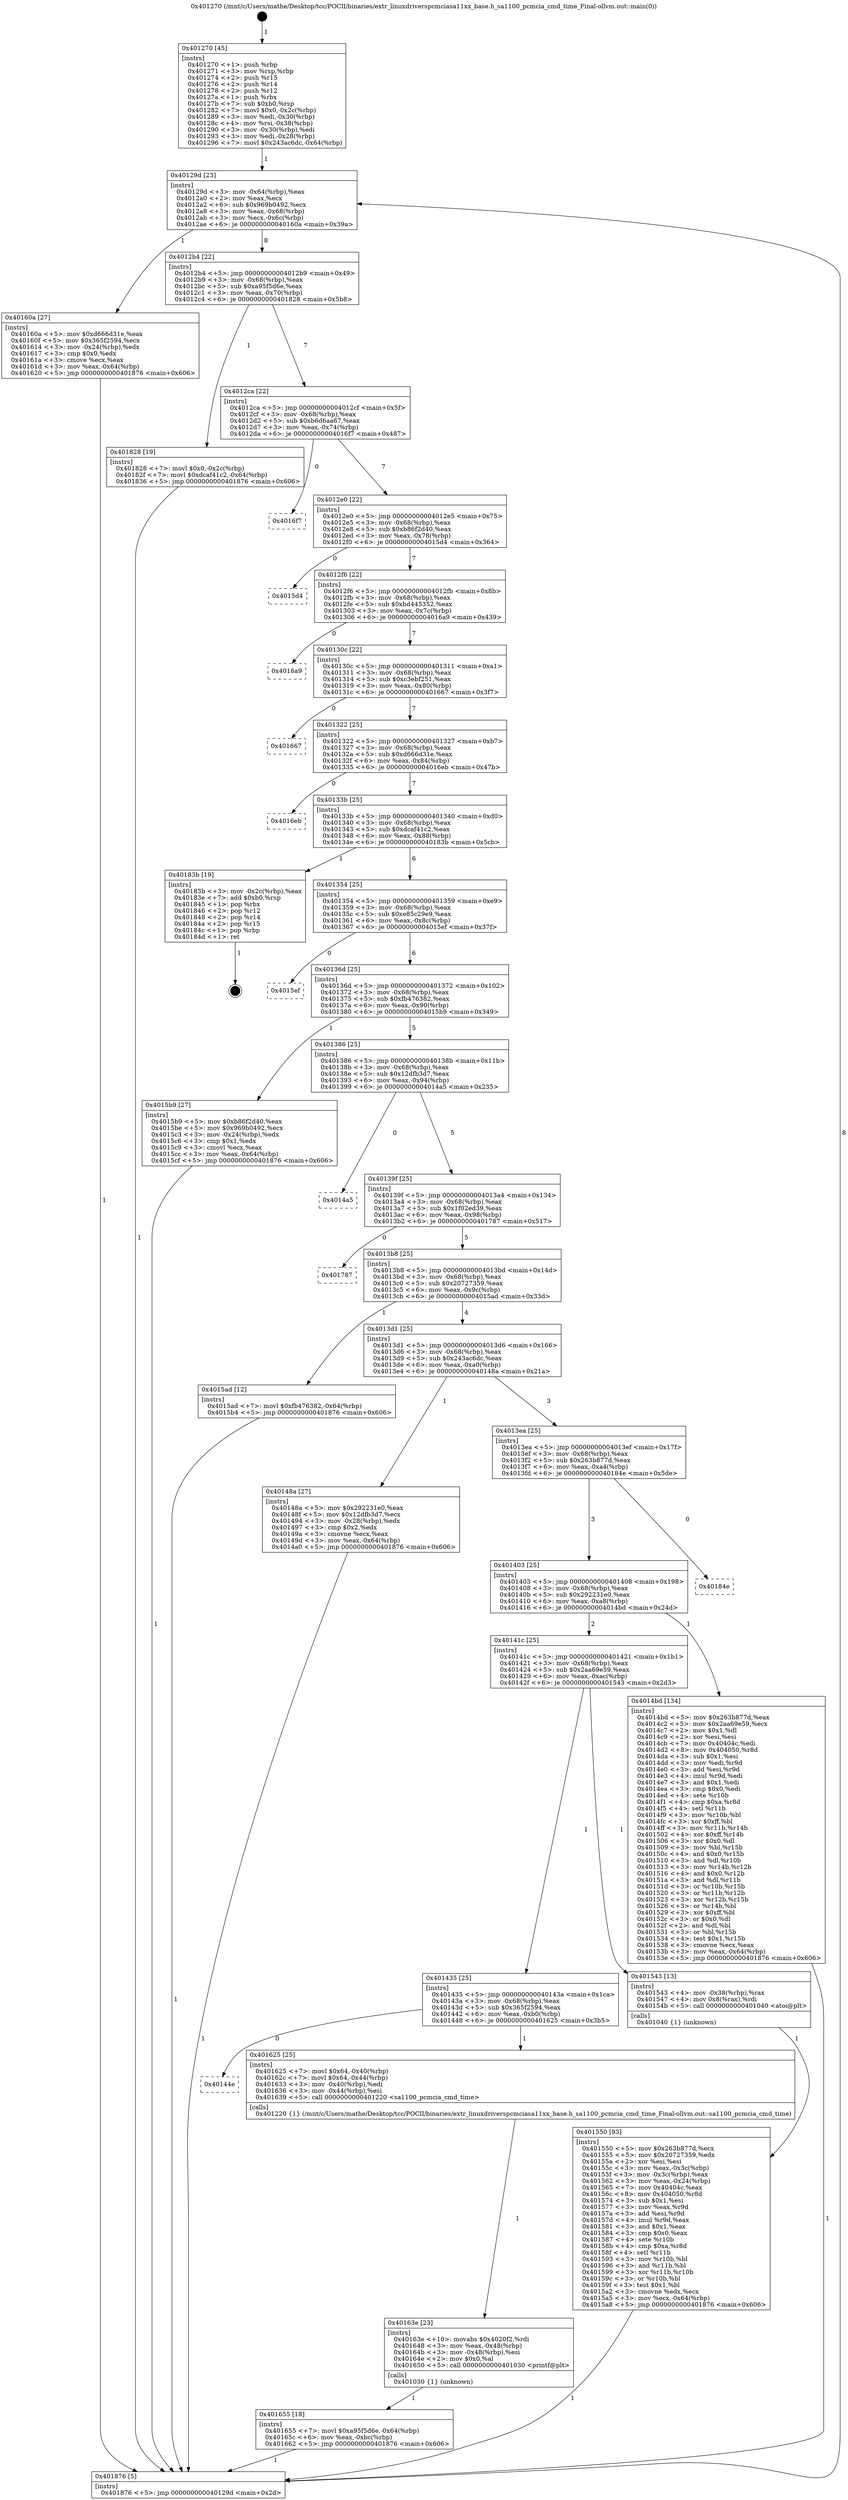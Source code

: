 digraph "0x401270" {
  label = "0x401270 (/mnt/c/Users/mathe/Desktop/tcc/POCII/binaries/extr_linuxdriverspcmciasa11xx_base.h_sa1100_pcmcia_cmd_time_Final-ollvm.out::main(0))"
  labelloc = "t"
  node[shape=record]

  Entry [label="",width=0.3,height=0.3,shape=circle,fillcolor=black,style=filled]
  "0x40129d" [label="{
     0x40129d [23]\l
     | [instrs]\l
     &nbsp;&nbsp;0x40129d \<+3\>: mov -0x64(%rbp),%eax\l
     &nbsp;&nbsp;0x4012a0 \<+2\>: mov %eax,%ecx\l
     &nbsp;&nbsp;0x4012a2 \<+6\>: sub $0x969b0492,%ecx\l
     &nbsp;&nbsp;0x4012a8 \<+3\>: mov %eax,-0x68(%rbp)\l
     &nbsp;&nbsp;0x4012ab \<+3\>: mov %ecx,-0x6c(%rbp)\l
     &nbsp;&nbsp;0x4012ae \<+6\>: je 000000000040160a \<main+0x39a\>\l
  }"]
  "0x40160a" [label="{
     0x40160a [27]\l
     | [instrs]\l
     &nbsp;&nbsp;0x40160a \<+5\>: mov $0xd666d31e,%eax\l
     &nbsp;&nbsp;0x40160f \<+5\>: mov $0x365f2594,%ecx\l
     &nbsp;&nbsp;0x401614 \<+3\>: mov -0x24(%rbp),%edx\l
     &nbsp;&nbsp;0x401617 \<+3\>: cmp $0x0,%edx\l
     &nbsp;&nbsp;0x40161a \<+3\>: cmove %ecx,%eax\l
     &nbsp;&nbsp;0x40161d \<+3\>: mov %eax,-0x64(%rbp)\l
     &nbsp;&nbsp;0x401620 \<+5\>: jmp 0000000000401876 \<main+0x606\>\l
  }"]
  "0x4012b4" [label="{
     0x4012b4 [22]\l
     | [instrs]\l
     &nbsp;&nbsp;0x4012b4 \<+5\>: jmp 00000000004012b9 \<main+0x49\>\l
     &nbsp;&nbsp;0x4012b9 \<+3\>: mov -0x68(%rbp),%eax\l
     &nbsp;&nbsp;0x4012bc \<+5\>: sub $0xa95f5d6e,%eax\l
     &nbsp;&nbsp;0x4012c1 \<+3\>: mov %eax,-0x70(%rbp)\l
     &nbsp;&nbsp;0x4012c4 \<+6\>: je 0000000000401828 \<main+0x5b8\>\l
  }"]
  Exit [label="",width=0.3,height=0.3,shape=circle,fillcolor=black,style=filled,peripheries=2]
  "0x401828" [label="{
     0x401828 [19]\l
     | [instrs]\l
     &nbsp;&nbsp;0x401828 \<+7\>: movl $0x0,-0x2c(%rbp)\l
     &nbsp;&nbsp;0x40182f \<+7\>: movl $0xdcaf41c2,-0x64(%rbp)\l
     &nbsp;&nbsp;0x401836 \<+5\>: jmp 0000000000401876 \<main+0x606\>\l
  }"]
  "0x4012ca" [label="{
     0x4012ca [22]\l
     | [instrs]\l
     &nbsp;&nbsp;0x4012ca \<+5\>: jmp 00000000004012cf \<main+0x5f\>\l
     &nbsp;&nbsp;0x4012cf \<+3\>: mov -0x68(%rbp),%eax\l
     &nbsp;&nbsp;0x4012d2 \<+5\>: sub $0xb6d6aa67,%eax\l
     &nbsp;&nbsp;0x4012d7 \<+3\>: mov %eax,-0x74(%rbp)\l
     &nbsp;&nbsp;0x4012da \<+6\>: je 00000000004016f7 \<main+0x487\>\l
  }"]
  "0x401655" [label="{
     0x401655 [18]\l
     | [instrs]\l
     &nbsp;&nbsp;0x401655 \<+7\>: movl $0xa95f5d6e,-0x64(%rbp)\l
     &nbsp;&nbsp;0x40165c \<+6\>: mov %eax,-0xbc(%rbp)\l
     &nbsp;&nbsp;0x401662 \<+5\>: jmp 0000000000401876 \<main+0x606\>\l
  }"]
  "0x4016f7" [label="{
     0x4016f7\l
  }", style=dashed]
  "0x4012e0" [label="{
     0x4012e0 [22]\l
     | [instrs]\l
     &nbsp;&nbsp;0x4012e0 \<+5\>: jmp 00000000004012e5 \<main+0x75\>\l
     &nbsp;&nbsp;0x4012e5 \<+3\>: mov -0x68(%rbp),%eax\l
     &nbsp;&nbsp;0x4012e8 \<+5\>: sub $0xb86f2d40,%eax\l
     &nbsp;&nbsp;0x4012ed \<+3\>: mov %eax,-0x78(%rbp)\l
     &nbsp;&nbsp;0x4012f0 \<+6\>: je 00000000004015d4 \<main+0x364\>\l
  }"]
  "0x40163e" [label="{
     0x40163e [23]\l
     | [instrs]\l
     &nbsp;&nbsp;0x40163e \<+10\>: movabs $0x4020f2,%rdi\l
     &nbsp;&nbsp;0x401648 \<+3\>: mov %eax,-0x48(%rbp)\l
     &nbsp;&nbsp;0x40164b \<+3\>: mov -0x48(%rbp),%esi\l
     &nbsp;&nbsp;0x40164e \<+2\>: mov $0x0,%al\l
     &nbsp;&nbsp;0x401650 \<+5\>: call 0000000000401030 \<printf@plt\>\l
     | [calls]\l
     &nbsp;&nbsp;0x401030 \{1\} (unknown)\l
  }"]
  "0x4015d4" [label="{
     0x4015d4\l
  }", style=dashed]
  "0x4012f6" [label="{
     0x4012f6 [22]\l
     | [instrs]\l
     &nbsp;&nbsp;0x4012f6 \<+5\>: jmp 00000000004012fb \<main+0x8b\>\l
     &nbsp;&nbsp;0x4012fb \<+3\>: mov -0x68(%rbp),%eax\l
     &nbsp;&nbsp;0x4012fe \<+5\>: sub $0xbd445352,%eax\l
     &nbsp;&nbsp;0x401303 \<+3\>: mov %eax,-0x7c(%rbp)\l
     &nbsp;&nbsp;0x401306 \<+6\>: je 00000000004016a9 \<main+0x439\>\l
  }"]
  "0x40144e" [label="{
     0x40144e\l
  }", style=dashed]
  "0x4016a9" [label="{
     0x4016a9\l
  }", style=dashed]
  "0x40130c" [label="{
     0x40130c [22]\l
     | [instrs]\l
     &nbsp;&nbsp;0x40130c \<+5\>: jmp 0000000000401311 \<main+0xa1\>\l
     &nbsp;&nbsp;0x401311 \<+3\>: mov -0x68(%rbp),%eax\l
     &nbsp;&nbsp;0x401314 \<+5\>: sub $0xc3ebf251,%eax\l
     &nbsp;&nbsp;0x401319 \<+3\>: mov %eax,-0x80(%rbp)\l
     &nbsp;&nbsp;0x40131c \<+6\>: je 0000000000401667 \<main+0x3f7\>\l
  }"]
  "0x401625" [label="{
     0x401625 [25]\l
     | [instrs]\l
     &nbsp;&nbsp;0x401625 \<+7\>: movl $0x64,-0x40(%rbp)\l
     &nbsp;&nbsp;0x40162c \<+7\>: movl $0x64,-0x44(%rbp)\l
     &nbsp;&nbsp;0x401633 \<+3\>: mov -0x40(%rbp),%edi\l
     &nbsp;&nbsp;0x401636 \<+3\>: mov -0x44(%rbp),%esi\l
     &nbsp;&nbsp;0x401639 \<+5\>: call 0000000000401220 \<sa1100_pcmcia_cmd_time\>\l
     | [calls]\l
     &nbsp;&nbsp;0x401220 \{1\} (/mnt/c/Users/mathe/Desktop/tcc/POCII/binaries/extr_linuxdriverspcmciasa11xx_base.h_sa1100_pcmcia_cmd_time_Final-ollvm.out::sa1100_pcmcia_cmd_time)\l
  }"]
  "0x401667" [label="{
     0x401667\l
  }", style=dashed]
  "0x401322" [label="{
     0x401322 [25]\l
     | [instrs]\l
     &nbsp;&nbsp;0x401322 \<+5\>: jmp 0000000000401327 \<main+0xb7\>\l
     &nbsp;&nbsp;0x401327 \<+3\>: mov -0x68(%rbp),%eax\l
     &nbsp;&nbsp;0x40132a \<+5\>: sub $0xd666d31e,%eax\l
     &nbsp;&nbsp;0x40132f \<+6\>: mov %eax,-0x84(%rbp)\l
     &nbsp;&nbsp;0x401335 \<+6\>: je 00000000004016eb \<main+0x47b\>\l
  }"]
  "0x401550" [label="{
     0x401550 [93]\l
     | [instrs]\l
     &nbsp;&nbsp;0x401550 \<+5\>: mov $0x263b877d,%ecx\l
     &nbsp;&nbsp;0x401555 \<+5\>: mov $0x20727359,%edx\l
     &nbsp;&nbsp;0x40155a \<+2\>: xor %esi,%esi\l
     &nbsp;&nbsp;0x40155c \<+3\>: mov %eax,-0x3c(%rbp)\l
     &nbsp;&nbsp;0x40155f \<+3\>: mov -0x3c(%rbp),%eax\l
     &nbsp;&nbsp;0x401562 \<+3\>: mov %eax,-0x24(%rbp)\l
     &nbsp;&nbsp;0x401565 \<+7\>: mov 0x40404c,%eax\l
     &nbsp;&nbsp;0x40156c \<+8\>: mov 0x404050,%r8d\l
     &nbsp;&nbsp;0x401574 \<+3\>: sub $0x1,%esi\l
     &nbsp;&nbsp;0x401577 \<+3\>: mov %eax,%r9d\l
     &nbsp;&nbsp;0x40157a \<+3\>: add %esi,%r9d\l
     &nbsp;&nbsp;0x40157d \<+4\>: imul %r9d,%eax\l
     &nbsp;&nbsp;0x401581 \<+3\>: and $0x1,%eax\l
     &nbsp;&nbsp;0x401584 \<+3\>: cmp $0x0,%eax\l
     &nbsp;&nbsp;0x401587 \<+4\>: sete %r10b\l
     &nbsp;&nbsp;0x40158b \<+4\>: cmp $0xa,%r8d\l
     &nbsp;&nbsp;0x40158f \<+4\>: setl %r11b\l
     &nbsp;&nbsp;0x401593 \<+3\>: mov %r10b,%bl\l
     &nbsp;&nbsp;0x401596 \<+3\>: and %r11b,%bl\l
     &nbsp;&nbsp;0x401599 \<+3\>: xor %r11b,%r10b\l
     &nbsp;&nbsp;0x40159c \<+3\>: or %r10b,%bl\l
     &nbsp;&nbsp;0x40159f \<+3\>: test $0x1,%bl\l
     &nbsp;&nbsp;0x4015a2 \<+3\>: cmovne %edx,%ecx\l
     &nbsp;&nbsp;0x4015a5 \<+3\>: mov %ecx,-0x64(%rbp)\l
     &nbsp;&nbsp;0x4015a8 \<+5\>: jmp 0000000000401876 \<main+0x606\>\l
  }"]
  "0x4016eb" [label="{
     0x4016eb\l
  }", style=dashed]
  "0x40133b" [label="{
     0x40133b [25]\l
     | [instrs]\l
     &nbsp;&nbsp;0x40133b \<+5\>: jmp 0000000000401340 \<main+0xd0\>\l
     &nbsp;&nbsp;0x401340 \<+3\>: mov -0x68(%rbp),%eax\l
     &nbsp;&nbsp;0x401343 \<+5\>: sub $0xdcaf41c2,%eax\l
     &nbsp;&nbsp;0x401348 \<+6\>: mov %eax,-0x88(%rbp)\l
     &nbsp;&nbsp;0x40134e \<+6\>: je 000000000040183b \<main+0x5cb\>\l
  }"]
  "0x401435" [label="{
     0x401435 [25]\l
     | [instrs]\l
     &nbsp;&nbsp;0x401435 \<+5\>: jmp 000000000040143a \<main+0x1ca\>\l
     &nbsp;&nbsp;0x40143a \<+3\>: mov -0x68(%rbp),%eax\l
     &nbsp;&nbsp;0x40143d \<+5\>: sub $0x365f2594,%eax\l
     &nbsp;&nbsp;0x401442 \<+6\>: mov %eax,-0xb0(%rbp)\l
     &nbsp;&nbsp;0x401448 \<+6\>: je 0000000000401625 \<main+0x3b5\>\l
  }"]
  "0x40183b" [label="{
     0x40183b [19]\l
     | [instrs]\l
     &nbsp;&nbsp;0x40183b \<+3\>: mov -0x2c(%rbp),%eax\l
     &nbsp;&nbsp;0x40183e \<+7\>: add $0xb0,%rsp\l
     &nbsp;&nbsp;0x401845 \<+1\>: pop %rbx\l
     &nbsp;&nbsp;0x401846 \<+2\>: pop %r12\l
     &nbsp;&nbsp;0x401848 \<+2\>: pop %r14\l
     &nbsp;&nbsp;0x40184a \<+2\>: pop %r15\l
     &nbsp;&nbsp;0x40184c \<+1\>: pop %rbp\l
     &nbsp;&nbsp;0x40184d \<+1\>: ret\l
  }"]
  "0x401354" [label="{
     0x401354 [25]\l
     | [instrs]\l
     &nbsp;&nbsp;0x401354 \<+5\>: jmp 0000000000401359 \<main+0xe9\>\l
     &nbsp;&nbsp;0x401359 \<+3\>: mov -0x68(%rbp),%eax\l
     &nbsp;&nbsp;0x40135c \<+5\>: sub $0xe85c29e9,%eax\l
     &nbsp;&nbsp;0x401361 \<+6\>: mov %eax,-0x8c(%rbp)\l
     &nbsp;&nbsp;0x401367 \<+6\>: je 00000000004015ef \<main+0x37f\>\l
  }"]
  "0x401543" [label="{
     0x401543 [13]\l
     | [instrs]\l
     &nbsp;&nbsp;0x401543 \<+4\>: mov -0x38(%rbp),%rax\l
     &nbsp;&nbsp;0x401547 \<+4\>: mov 0x8(%rax),%rdi\l
     &nbsp;&nbsp;0x40154b \<+5\>: call 0000000000401040 \<atoi@plt\>\l
     | [calls]\l
     &nbsp;&nbsp;0x401040 \{1\} (unknown)\l
  }"]
  "0x4015ef" [label="{
     0x4015ef\l
  }", style=dashed]
  "0x40136d" [label="{
     0x40136d [25]\l
     | [instrs]\l
     &nbsp;&nbsp;0x40136d \<+5\>: jmp 0000000000401372 \<main+0x102\>\l
     &nbsp;&nbsp;0x401372 \<+3\>: mov -0x68(%rbp),%eax\l
     &nbsp;&nbsp;0x401375 \<+5\>: sub $0xfb476382,%eax\l
     &nbsp;&nbsp;0x40137a \<+6\>: mov %eax,-0x90(%rbp)\l
     &nbsp;&nbsp;0x401380 \<+6\>: je 00000000004015b9 \<main+0x349\>\l
  }"]
  "0x40141c" [label="{
     0x40141c [25]\l
     | [instrs]\l
     &nbsp;&nbsp;0x40141c \<+5\>: jmp 0000000000401421 \<main+0x1b1\>\l
     &nbsp;&nbsp;0x401421 \<+3\>: mov -0x68(%rbp),%eax\l
     &nbsp;&nbsp;0x401424 \<+5\>: sub $0x2aa69e59,%eax\l
     &nbsp;&nbsp;0x401429 \<+6\>: mov %eax,-0xac(%rbp)\l
     &nbsp;&nbsp;0x40142f \<+6\>: je 0000000000401543 \<main+0x2d3\>\l
  }"]
  "0x4015b9" [label="{
     0x4015b9 [27]\l
     | [instrs]\l
     &nbsp;&nbsp;0x4015b9 \<+5\>: mov $0xb86f2d40,%eax\l
     &nbsp;&nbsp;0x4015be \<+5\>: mov $0x969b0492,%ecx\l
     &nbsp;&nbsp;0x4015c3 \<+3\>: mov -0x24(%rbp),%edx\l
     &nbsp;&nbsp;0x4015c6 \<+3\>: cmp $0x1,%edx\l
     &nbsp;&nbsp;0x4015c9 \<+3\>: cmovl %ecx,%eax\l
     &nbsp;&nbsp;0x4015cc \<+3\>: mov %eax,-0x64(%rbp)\l
     &nbsp;&nbsp;0x4015cf \<+5\>: jmp 0000000000401876 \<main+0x606\>\l
  }"]
  "0x401386" [label="{
     0x401386 [25]\l
     | [instrs]\l
     &nbsp;&nbsp;0x401386 \<+5\>: jmp 000000000040138b \<main+0x11b\>\l
     &nbsp;&nbsp;0x40138b \<+3\>: mov -0x68(%rbp),%eax\l
     &nbsp;&nbsp;0x40138e \<+5\>: sub $0x12dfb3d7,%eax\l
     &nbsp;&nbsp;0x401393 \<+6\>: mov %eax,-0x94(%rbp)\l
     &nbsp;&nbsp;0x401399 \<+6\>: je 00000000004014a5 \<main+0x235\>\l
  }"]
  "0x4014bd" [label="{
     0x4014bd [134]\l
     | [instrs]\l
     &nbsp;&nbsp;0x4014bd \<+5\>: mov $0x263b877d,%eax\l
     &nbsp;&nbsp;0x4014c2 \<+5\>: mov $0x2aa69e59,%ecx\l
     &nbsp;&nbsp;0x4014c7 \<+2\>: mov $0x1,%dl\l
     &nbsp;&nbsp;0x4014c9 \<+2\>: xor %esi,%esi\l
     &nbsp;&nbsp;0x4014cb \<+7\>: mov 0x40404c,%edi\l
     &nbsp;&nbsp;0x4014d2 \<+8\>: mov 0x404050,%r8d\l
     &nbsp;&nbsp;0x4014da \<+3\>: sub $0x1,%esi\l
     &nbsp;&nbsp;0x4014dd \<+3\>: mov %edi,%r9d\l
     &nbsp;&nbsp;0x4014e0 \<+3\>: add %esi,%r9d\l
     &nbsp;&nbsp;0x4014e3 \<+4\>: imul %r9d,%edi\l
     &nbsp;&nbsp;0x4014e7 \<+3\>: and $0x1,%edi\l
     &nbsp;&nbsp;0x4014ea \<+3\>: cmp $0x0,%edi\l
     &nbsp;&nbsp;0x4014ed \<+4\>: sete %r10b\l
     &nbsp;&nbsp;0x4014f1 \<+4\>: cmp $0xa,%r8d\l
     &nbsp;&nbsp;0x4014f5 \<+4\>: setl %r11b\l
     &nbsp;&nbsp;0x4014f9 \<+3\>: mov %r10b,%bl\l
     &nbsp;&nbsp;0x4014fc \<+3\>: xor $0xff,%bl\l
     &nbsp;&nbsp;0x4014ff \<+3\>: mov %r11b,%r14b\l
     &nbsp;&nbsp;0x401502 \<+4\>: xor $0xff,%r14b\l
     &nbsp;&nbsp;0x401506 \<+3\>: xor $0x0,%dl\l
     &nbsp;&nbsp;0x401509 \<+3\>: mov %bl,%r15b\l
     &nbsp;&nbsp;0x40150c \<+4\>: and $0x0,%r15b\l
     &nbsp;&nbsp;0x401510 \<+3\>: and %dl,%r10b\l
     &nbsp;&nbsp;0x401513 \<+3\>: mov %r14b,%r12b\l
     &nbsp;&nbsp;0x401516 \<+4\>: and $0x0,%r12b\l
     &nbsp;&nbsp;0x40151a \<+3\>: and %dl,%r11b\l
     &nbsp;&nbsp;0x40151d \<+3\>: or %r10b,%r15b\l
     &nbsp;&nbsp;0x401520 \<+3\>: or %r11b,%r12b\l
     &nbsp;&nbsp;0x401523 \<+3\>: xor %r12b,%r15b\l
     &nbsp;&nbsp;0x401526 \<+3\>: or %r14b,%bl\l
     &nbsp;&nbsp;0x401529 \<+3\>: xor $0xff,%bl\l
     &nbsp;&nbsp;0x40152c \<+3\>: or $0x0,%dl\l
     &nbsp;&nbsp;0x40152f \<+2\>: and %dl,%bl\l
     &nbsp;&nbsp;0x401531 \<+3\>: or %bl,%r15b\l
     &nbsp;&nbsp;0x401534 \<+4\>: test $0x1,%r15b\l
     &nbsp;&nbsp;0x401538 \<+3\>: cmovne %ecx,%eax\l
     &nbsp;&nbsp;0x40153b \<+3\>: mov %eax,-0x64(%rbp)\l
     &nbsp;&nbsp;0x40153e \<+5\>: jmp 0000000000401876 \<main+0x606\>\l
  }"]
  "0x4014a5" [label="{
     0x4014a5\l
  }", style=dashed]
  "0x40139f" [label="{
     0x40139f [25]\l
     | [instrs]\l
     &nbsp;&nbsp;0x40139f \<+5\>: jmp 00000000004013a4 \<main+0x134\>\l
     &nbsp;&nbsp;0x4013a4 \<+3\>: mov -0x68(%rbp),%eax\l
     &nbsp;&nbsp;0x4013a7 \<+5\>: sub $0x1f02ed39,%eax\l
     &nbsp;&nbsp;0x4013ac \<+6\>: mov %eax,-0x98(%rbp)\l
     &nbsp;&nbsp;0x4013b2 \<+6\>: je 0000000000401787 \<main+0x517\>\l
  }"]
  "0x401403" [label="{
     0x401403 [25]\l
     | [instrs]\l
     &nbsp;&nbsp;0x401403 \<+5\>: jmp 0000000000401408 \<main+0x198\>\l
     &nbsp;&nbsp;0x401408 \<+3\>: mov -0x68(%rbp),%eax\l
     &nbsp;&nbsp;0x40140b \<+5\>: sub $0x292231e0,%eax\l
     &nbsp;&nbsp;0x401410 \<+6\>: mov %eax,-0xa8(%rbp)\l
     &nbsp;&nbsp;0x401416 \<+6\>: je 00000000004014bd \<main+0x24d\>\l
  }"]
  "0x401787" [label="{
     0x401787\l
  }", style=dashed]
  "0x4013b8" [label="{
     0x4013b8 [25]\l
     | [instrs]\l
     &nbsp;&nbsp;0x4013b8 \<+5\>: jmp 00000000004013bd \<main+0x14d\>\l
     &nbsp;&nbsp;0x4013bd \<+3\>: mov -0x68(%rbp),%eax\l
     &nbsp;&nbsp;0x4013c0 \<+5\>: sub $0x20727359,%eax\l
     &nbsp;&nbsp;0x4013c5 \<+6\>: mov %eax,-0x9c(%rbp)\l
     &nbsp;&nbsp;0x4013cb \<+6\>: je 00000000004015ad \<main+0x33d\>\l
  }"]
  "0x40184e" [label="{
     0x40184e\l
  }", style=dashed]
  "0x4015ad" [label="{
     0x4015ad [12]\l
     | [instrs]\l
     &nbsp;&nbsp;0x4015ad \<+7\>: movl $0xfb476382,-0x64(%rbp)\l
     &nbsp;&nbsp;0x4015b4 \<+5\>: jmp 0000000000401876 \<main+0x606\>\l
  }"]
  "0x4013d1" [label="{
     0x4013d1 [25]\l
     | [instrs]\l
     &nbsp;&nbsp;0x4013d1 \<+5\>: jmp 00000000004013d6 \<main+0x166\>\l
     &nbsp;&nbsp;0x4013d6 \<+3\>: mov -0x68(%rbp),%eax\l
     &nbsp;&nbsp;0x4013d9 \<+5\>: sub $0x243ac6dc,%eax\l
     &nbsp;&nbsp;0x4013de \<+6\>: mov %eax,-0xa0(%rbp)\l
     &nbsp;&nbsp;0x4013e4 \<+6\>: je 000000000040148a \<main+0x21a\>\l
  }"]
  "0x401270" [label="{
     0x401270 [45]\l
     | [instrs]\l
     &nbsp;&nbsp;0x401270 \<+1\>: push %rbp\l
     &nbsp;&nbsp;0x401271 \<+3\>: mov %rsp,%rbp\l
     &nbsp;&nbsp;0x401274 \<+2\>: push %r15\l
     &nbsp;&nbsp;0x401276 \<+2\>: push %r14\l
     &nbsp;&nbsp;0x401278 \<+2\>: push %r12\l
     &nbsp;&nbsp;0x40127a \<+1\>: push %rbx\l
     &nbsp;&nbsp;0x40127b \<+7\>: sub $0xb0,%rsp\l
     &nbsp;&nbsp;0x401282 \<+7\>: movl $0x0,-0x2c(%rbp)\l
     &nbsp;&nbsp;0x401289 \<+3\>: mov %edi,-0x30(%rbp)\l
     &nbsp;&nbsp;0x40128c \<+4\>: mov %rsi,-0x38(%rbp)\l
     &nbsp;&nbsp;0x401290 \<+3\>: mov -0x30(%rbp),%edi\l
     &nbsp;&nbsp;0x401293 \<+3\>: mov %edi,-0x28(%rbp)\l
     &nbsp;&nbsp;0x401296 \<+7\>: movl $0x243ac6dc,-0x64(%rbp)\l
  }"]
  "0x40148a" [label="{
     0x40148a [27]\l
     | [instrs]\l
     &nbsp;&nbsp;0x40148a \<+5\>: mov $0x292231e0,%eax\l
     &nbsp;&nbsp;0x40148f \<+5\>: mov $0x12dfb3d7,%ecx\l
     &nbsp;&nbsp;0x401494 \<+3\>: mov -0x28(%rbp),%edx\l
     &nbsp;&nbsp;0x401497 \<+3\>: cmp $0x2,%edx\l
     &nbsp;&nbsp;0x40149a \<+3\>: cmovne %ecx,%eax\l
     &nbsp;&nbsp;0x40149d \<+3\>: mov %eax,-0x64(%rbp)\l
     &nbsp;&nbsp;0x4014a0 \<+5\>: jmp 0000000000401876 \<main+0x606\>\l
  }"]
  "0x4013ea" [label="{
     0x4013ea [25]\l
     | [instrs]\l
     &nbsp;&nbsp;0x4013ea \<+5\>: jmp 00000000004013ef \<main+0x17f\>\l
     &nbsp;&nbsp;0x4013ef \<+3\>: mov -0x68(%rbp),%eax\l
     &nbsp;&nbsp;0x4013f2 \<+5\>: sub $0x263b877d,%eax\l
     &nbsp;&nbsp;0x4013f7 \<+6\>: mov %eax,-0xa4(%rbp)\l
     &nbsp;&nbsp;0x4013fd \<+6\>: je 000000000040184e \<main+0x5de\>\l
  }"]
  "0x401876" [label="{
     0x401876 [5]\l
     | [instrs]\l
     &nbsp;&nbsp;0x401876 \<+5\>: jmp 000000000040129d \<main+0x2d\>\l
  }"]
  Entry -> "0x401270" [label=" 1"]
  "0x40129d" -> "0x40160a" [label=" 1"]
  "0x40129d" -> "0x4012b4" [label=" 8"]
  "0x40183b" -> Exit [label=" 1"]
  "0x4012b4" -> "0x401828" [label=" 1"]
  "0x4012b4" -> "0x4012ca" [label=" 7"]
  "0x401828" -> "0x401876" [label=" 1"]
  "0x4012ca" -> "0x4016f7" [label=" 0"]
  "0x4012ca" -> "0x4012e0" [label=" 7"]
  "0x401655" -> "0x401876" [label=" 1"]
  "0x4012e0" -> "0x4015d4" [label=" 0"]
  "0x4012e0" -> "0x4012f6" [label=" 7"]
  "0x40163e" -> "0x401655" [label=" 1"]
  "0x4012f6" -> "0x4016a9" [label=" 0"]
  "0x4012f6" -> "0x40130c" [label=" 7"]
  "0x401625" -> "0x40163e" [label=" 1"]
  "0x40130c" -> "0x401667" [label=" 0"]
  "0x40130c" -> "0x401322" [label=" 7"]
  "0x401435" -> "0x40144e" [label=" 0"]
  "0x401322" -> "0x4016eb" [label=" 0"]
  "0x401322" -> "0x40133b" [label=" 7"]
  "0x401435" -> "0x401625" [label=" 1"]
  "0x40133b" -> "0x40183b" [label=" 1"]
  "0x40133b" -> "0x401354" [label=" 6"]
  "0x40160a" -> "0x401876" [label=" 1"]
  "0x401354" -> "0x4015ef" [label=" 0"]
  "0x401354" -> "0x40136d" [label=" 6"]
  "0x4015b9" -> "0x401876" [label=" 1"]
  "0x40136d" -> "0x4015b9" [label=" 1"]
  "0x40136d" -> "0x401386" [label=" 5"]
  "0x401550" -> "0x401876" [label=" 1"]
  "0x401386" -> "0x4014a5" [label=" 0"]
  "0x401386" -> "0x40139f" [label=" 5"]
  "0x401543" -> "0x401550" [label=" 1"]
  "0x40139f" -> "0x401787" [label=" 0"]
  "0x40139f" -> "0x4013b8" [label=" 5"]
  "0x40141c" -> "0x401543" [label=" 1"]
  "0x4013b8" -> "0x4015ad" [label=" 1"]
  "0x4013b8" -> "0x4013d1" [label=" 4"]
  "0x4015ad" -> "0x401876" [label=" 1"]
  "0x4013d1" -> "0x40148a" [label=" 1"]
  "0x4013d1" -> "0x4013ea" [label=" 3"]
  "0x40148a" -> "0x401876" [label=" 1"]
  "0x401270" -> "0x40129d" [label=" 1"]
  "0x401876" -> "0x40129d" [label=" 8"]
  "0x4014bd" -> "0x401876" [label=" 1"]
  "0x4013ea" -> "0x40184e" [label=" 0"]
  "0x4013ea" -> "0x401403" [label=" 3"]
  "0x40141c" -> "0x401435" [label=" 1"]
  "0x401403" -> "0x4014bd" [label=" 1"]
  "0x401403" -> "0x40141c" [label=" 2"]
}
